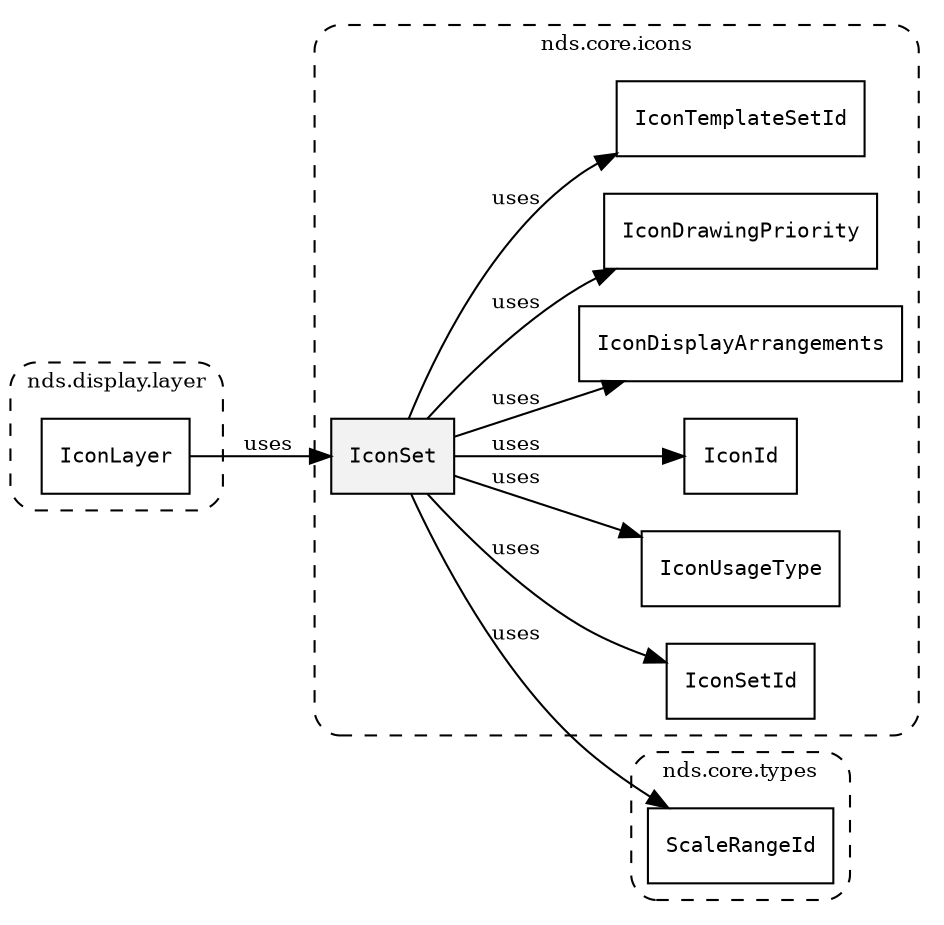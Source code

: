 /**
 * This dot file creates symbol collaboration diagram for IconSet.
 */
digraph ZSERIO
{
    node [shape=box, fontsize=10];
    rankdir="LR";
    fontsize=10;
    tooltip="IconSet collaboration diagram";

    subgraph "cluster_nds.core.icons"
    {
        style="dashed, rounded";
        label="nds.core.icons";
        tooltip="Package nds.core.icons";
        href="../../../content/packages/nds.core.icons.html#Package-nds-core-icons";
        target="_parent";

        "IconSet" [style="filled", fillcolor="#0000000D", target="_parent", label=<<font face="monospace"><table align="center" border="0" cellspacing="0" cellpadding="0"><tr><td href="../../../content/packages/nds.core.icons.html#Structure-IconSet" title="Structure defined in nds.core.icons">IconSet</td></tr></table></font>>];
        "IconSetId" [target="_parent", label=<<font face="monospace"><table align="center" border="0" cellspacing="0" cellpadding="0"><tr><td href="../../../content/packages/nds.core.icons.html#Subtype-IconSetId" title="Subtype defined in nds.core.icons">IconSetId</td></tr></table></font>>];
        "IconUsageType" [target="_parent", label=<<font face="monospace"><table align="center" border="0" cellspacing="0" cellpadding="0"><tr><td href="../../../content/packages/nds.core.icons.html#Bitmask-IconUsageType" title="Bitmask defined in nds.core.icons">IconUsageType</td></tr></table></font>>];
        "IconId" [target="_parent", label=<<font face="monospace"><table align="center" border="0" cellspacing="0" cellpadding="0"><tr><td href="../../../content/packages/nds.core.icons.html#Subtype-IconId" title="Subtype defined in nds.core.icons">IconId</td></tr></table></font>>];
        "IconDisplayArrangements" [target="_parent", label=<<font face="monospace"><table align="center" border="0" cellspacing="0" cellpadding="0"><tr><td href="../../../content/packages/nds.core.icons.html#Enum-IconDisplayArrangements" title="Enum defined in nds.core.icons">IconDisplayArrangements</td></tr></table></font>>];
        "IconDrawingPriority" [target="_parent", label=<<font face="monospace"><table align="center" border="0" cellspacing="0" cellpadding="0"><tr><td href="../../../content/packages/nds.core.icons.html#Subtype-IconDrawingPriority" title="Subtype defined in nds.core.icons">IconDrawingPriority</td></tr></table></font>>];
        "IconTemplateSetId" [target="_parent", label=<<font face="monospace"><table align="center" border="0" cellspacing="0" cellpadding="0"><tr><td href="../../../content/packages/nds.core.icons.html#Subtype-IconTemplateSetId" title="Subtype defined in nds.core.icons">IconTemplateSetId</td></tr></table></font>>];
    }

    subgraph "cluster_nds.core.types"
    {
        style="dashed, rounded";
        label="nds.core.types";
        tooltip="Package nds.core.types";
        href="../../../content/packages/nds.core.types.html#Package-nds-core-types";
        target="_parent";

        "ScaleRangeId" [target="_parent", label=<<font face="monospace"><table align="center" border="0" cellspacing="0" cellpadding="0"><tr><td href="../../../content/packages/nds.core.types.html#Subtype-ScaleRangeId" title="Subtype defined in nds.core.types">ScaleRangeId</td></tr></table></font>>];
    }

    subgraph "cluster_nds.display.layer"
    {
        style="dashed, rounded";
        label="nds.display.layer";
        tooltip="Package nds.display.layer";
        href="../../../content/packages/nds.display.layer.html#Package-nds-display-layer";
        target="_parent";

        "IconLayer" [target="_parent", label=<<font face="monospace"><table align="center" border="0" cellspacing="0" cellpadding="0"><tr><td href="../../../content/packages/nds.display.layer.html#Structure-IconLayer" title="Structure defined in nds.display.layer">IconLayer</td></tr></table></font>>];
    }

    "IconSet" -> "IconSetId" [label="uses", fontsize=10];
    "IconSet" -> "ScaleRangeId" [label="uses", fontsize=10];
    "IconSet" -> "IconUsageType" [label="uses", fontsize=10];
    "IconSet" -> "IconId" [label="uses", fontsize=10];
    "IconSet" -> "IconDisplayArrangements" [label="uses", fontsize=10];
    "IconSet" -> "IconDrawingPriority" [label="uses", fontsize=10];
    "IconSet" -> "IconTemplateSetId" [label="uses", fontsize=10];
    "IconLayer" -> "IconSet" [label="uses", fontsize=10];
}
